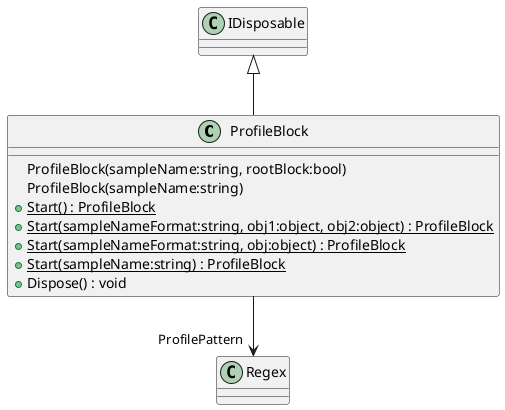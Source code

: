 @startuml
class ProfileBlock {
    ProfileBlock(sampleName:string, rootBlock:bool)
    ProfileBlock(sampleName:string)
    + {static} Start() : ProfileBlock
    + {static} Start(sampleNameFormat:string, obj1:object, obj2:object) : ProfileBlock
    + {static} Start(sampleNameFormat:string, obj:object) : ProfileBlock
    + {static} Start(sampleName:string) : ProfileBlock
    + Dispose() : void
}
IDisposable <|-- ProfileBlock
ProfileBlock --> "ProfilePattern" Regex
@enduml
